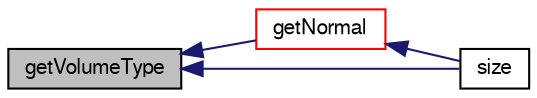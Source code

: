 digraph "getVolumeType"
{
  bgcolor="transparent";
  edge [fontname="FreeSans",fontsize="10",labelfontname="FreeSans",labelfontsize="10"];
  node [fontname="FreeSans",fontsize="10",shape=record];
  rankdir="LR";
  Node458 [label="getVolumeType",height=0.2,width=0.4,color="black", fillcolor="grey75", style="filled", fontcolor="black"];
  Node458 -> Node459 [dir="back",color="midnightblue",fontsize="10",style="solid",fontname="FreeSans"];
  Node459 [label="getNormal",height=0.2,width=0.4,color="red",URL="$a25226.html#aa9abdb9ffe5f3cb1c2992ccb3bcc9e48",tooltip="From a set of points and indices get the normal. "];
  Node459 -> Node464 [dir="back",color="midnightblue",fontsize="10",style="solid",fontname="FreeSans"];
  Node464 [label="size",height=0.2,width=0.4,color="black",URL="$a25226.html#a03bc1200aac252c4d3e18657d700b71c",tooltip="Range of local indices that can be returned. "];
  Node458 -> Node464 [dir="back",color="midnightblue",fontsize="10",style="solid",fontname="FreeSans"];
}

